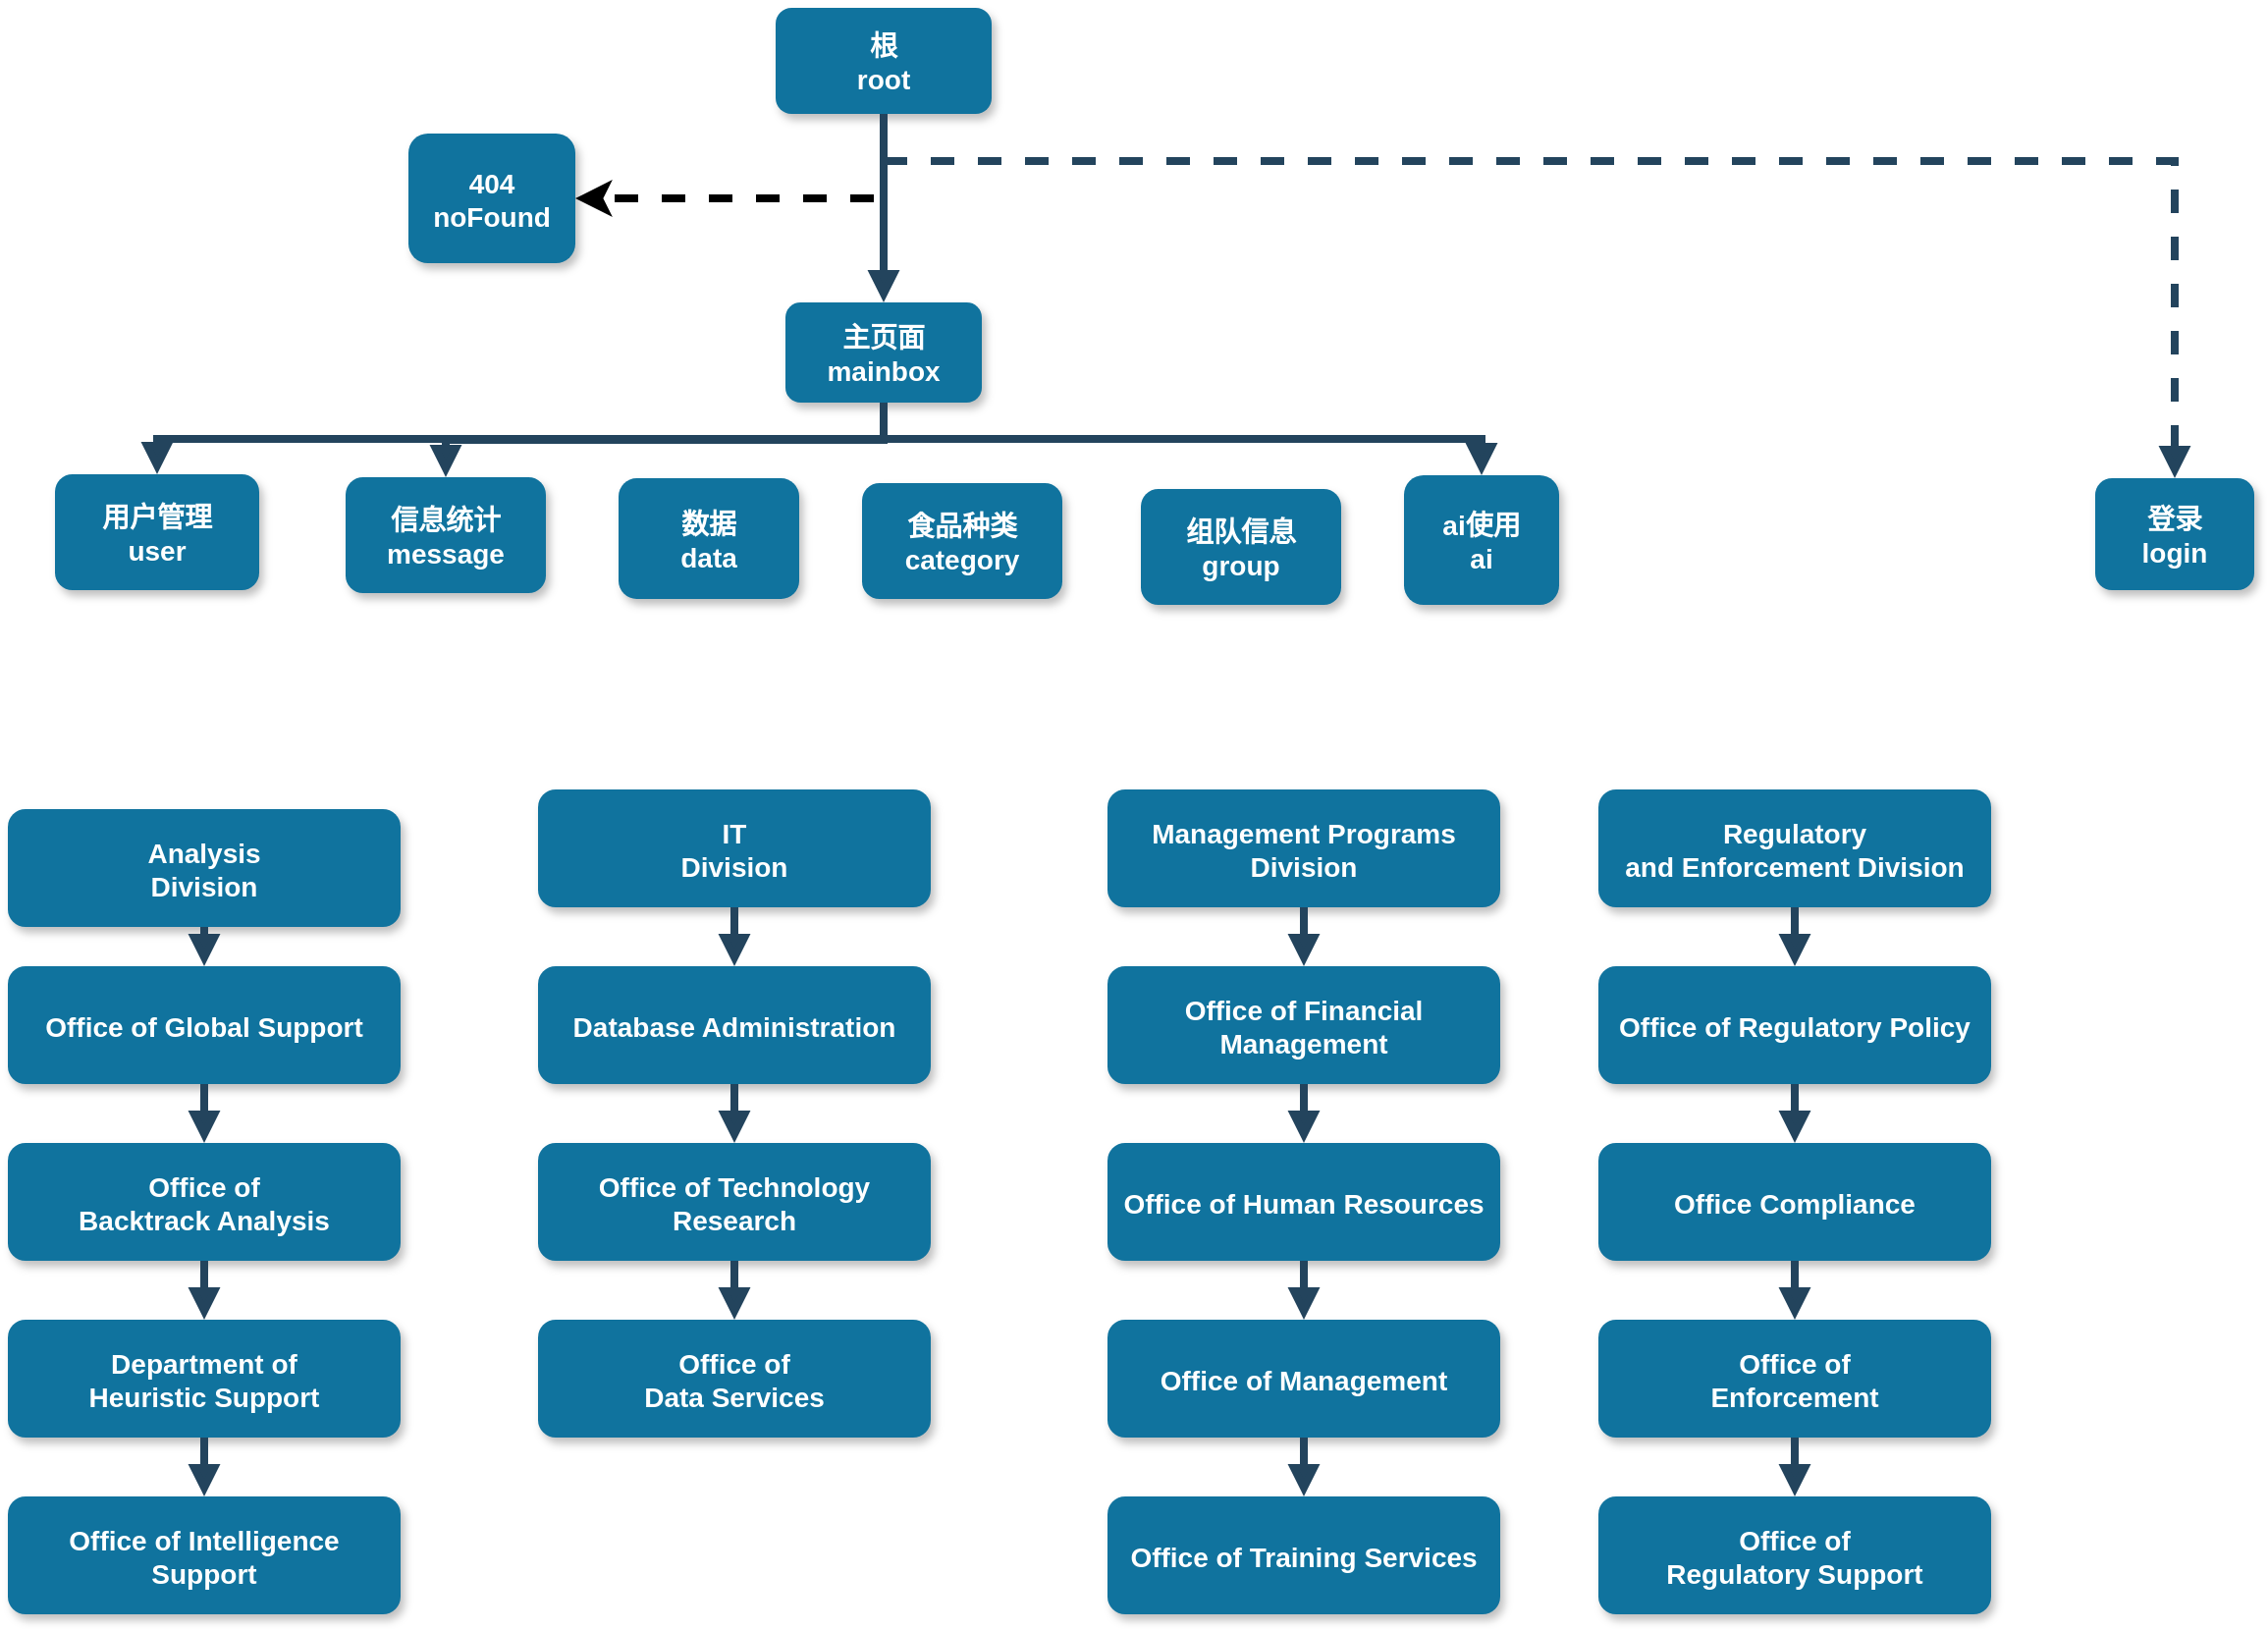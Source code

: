 <mxfile version="24.2.1" type="github">
  <diagram name="Page-1" id="k8IxIvTIii1jW4I5UCoE">
    <mxGraphModel dx="1324" dy="750" grid="0" gridSize="10" guides="1" tooltips="1" connect="1" arrows="1" fold="1" page="0" pageScale="1" pageWidth="1169" pageHeight="827" math="0" shadow="0">
      <root>
        <mxCell id="0" />
        <mxCell id="1" parent="0" />
        <mxCell id="R4IAKUROjbEG2pzpquD4-52" style="edgeStyle=orthogonalEdgeStyle;rounded=0;orthogonalLoop=1;jettySize=auto;html=1;exitX=0.5;exitY=1;exitDx=0;exitDy=0;entryX=1;entryY=0.5;entryDx=0;entryDy=0;dashed=1;strokeWidth=4;" edge="1" parent="1" source="R4IAKUROjbEG2pzpquD4-1" target="R4IAKUROjbEG2pzpquD4-50">
          <mxGeometry relative="1" as="geometry" />
        </mxCell>
        <mxCell id="R4IAKUROjbEG2pzpquD4-1" value="根&#xa;root" style="rounded=1;fillColor=#10739E;strokeColor=none;shadow=1;gradientColor=none;fontStyle=1;fontColor=#FFFFFF;fontSize=14;" vertex="1" parent="1">
          <mxGeometry x="411" y="32" width="110" height="54" as="geometry" />
        </mxCell>
        <mxCell id="R4IAKUROjbEG2pzpquD4-2" value="主页面&#xa;mainbox" style="rounded=1;fillColor=#10739E;strokeColor=none;shadow=1;gradientColor=none;fontStyle=1;fontColor=#FFFFFF;fontSize=14;" vertex="1" parent="1">
          <mxGeometry x="416" y="182" width="100" height="51" as="geometry" />
        </mxCell>
        <mxCell id="R4IAKUROjbEG2pzpquD4-3" value="用户管理&#xa;user" style="rounded=1;fillColor=#10739E;strokeColor=none;shadow=1;gradientColor=none;fontStyle=1;fontColor=#FFFFFF;fontSize=14;" vertex="1" parent="1">
          <mxGeometry x="44" y="269.5" width="104" height="59" as="geometry" />
        </mxCell>
        <mxCell id="R4IAKUROjbEG2pzpquD4-4" value="信息统计&#xa;message" style="rounded=1;fillColor=#10739E;strokeColor=none;shadow=1;gradientColor=none;fontStyle=1;fontColor=#FFFFFF;fontSize=14;" vertex="1" parent="1">
          <mxGeometry x="192" y="271" width="102" height="59" as="geometry" />
        </mxCell>
        <mxCell id="R4IAKUROjbEG2pzpquD4-5" value="ai使用&#xa;ai" style="rounded=1;fillColor=#10739E;strokeColor=none;shadow=1;gradientColor=none;fontStyle=1;fontColor=#FFFFFF;fontSize=14;" vertex="1" parent="1">
          <mxGeometry x="731" y="270" width="79" height="66" as="geometry" />
        </mxCell>
        <mxCell id="R4IAKUROjbEG2pzpquD4-6" value="登录&#xa;login" style="rounded=1;fillColor=#10739E;strokeColor=none;shadow=1;gradientColor=none;fontStyle=1;fontColor=#FFFFFF;fontSize=14;" vertex="1" parent="1">
          <mxGeometry x="1083" y="271.5" width="81" height="57" as="geometry" />
        </mxCell>
        <mxCell id="R4IAKUROjbEG2pzpquD4-7" value="Analysis &#xa;Division" style="rounded=1;fillColor=#10739E;strokeColor=none;shadow=1;gradientColor=none;fontStyle=1;fontColor=#FFFFFF;fontSize=14;" vertex="1" parent="1">
          <mxGeometry x="20" y="440" width="200" height="60" as="geometry" />
        </mxCell>
        <mxCell id="R4IAKUROjbEG2pzpquD4-8" value="Office of Global Support" style="rounded=1;fillColor=#10739E;strokeColor=none;shadow=1;gradientColor=none;fontStyle=1;fontColor=#FFFFFF;fontSize=14;" vertex="1" parent="1">
          <mxGeometry x="20" y="520" width="200" height="60" as="geometry" />
        </mxCell>
        <mxCell id="R4IAKUROjbEG2pzpquD4-9" value="Office of &#xa;Backtrack Analysis" style="rounded=1;fillColor=#10739E;strokeColor=none;shadow=1;gradientColor=none;fontStyle=1;fontColor=#FFFFFF;fontSize=14;" vertex="1" parent="1">
          <mxGeometry x="20" y="610" width="200" height="60" as="geometry" />
        </mxCell>
        <mxCell id="R4IAKUROjbEG2pzpquD4-10" value="Department of &#xa;Heuristic Support" style="rounded=1;fillColor=#10739E;strokeColor=none;shadow=1;gradientColor=none;fontStyle=1;fontColor=#FFFFFF;fontSize=14;" vertex="1" parent="1">
          <mxGeometry x="20" y="700" width="200" height="60" as="geometry" />
        </mxCell>
        <mxCell id="R4IAKUROjbEG2pzpquD4-11" value="Office of Intelligence &#xa;Support" style="rounded=1;fillColor=#10739E;strokeColor=none;shadow=1;gradientColor=none;fontStyle=1;fontColor=#FFFFFF;fontSize=14;" vertex="1" parent="1">
          <mxGeometry x="20" y="790" width="200" height="60" as="geometry" />
        </mxCell>
        <mxCell id="R4IAKUROjbEG2pzpquD4-12" value="IT&#xa;Division" style="rounded=1;fillColor=#10739E;strokeColor=none;shadow=1;gradientColor=none;fontStyle=1;fontColor=#FFFFFF;fontSize=14;" vertex="1" parent="1">
          <mxGeometry x="290" y="430" width="200" height="60" as="geometry" />
        </mxCell>
        <mxCell id="R4IAKUROjbEG2pzpquD4-13" value="Database Administration" style="rounded=1;fillColor=#10739E;strokeColor=none;shadow=1;gradientColor=none;fontStyle=1;fontColor=#FFFFFF;fontSize=14;" vertex="1" parent="1">
          <mxGeometry x="290" y="520" width="200" height="60" as="geometry" />
        </mxCell>
        <mxCell id="R4IAKUROjbEG2pzpquD4-14" value="Office of Technology &#xa;Research" style="rounded=1;fillColor=#10739E;strokeColor=none;shadow=1;gradientColor=none;fontStyle=1;fontColor=#FFFFFF;fontSize=14;" vertex="1" parent="1">
          <mxGeometry x="290" y="610" width="200" height="60" as="geometry" />
        </mxCell>
        <mxCell id="R4IAKUROjbEG2pzpquD4-15" value="Office of&#xa;Data Services" style="rounded=1;fillColor=#10739E;strokeColor=none;shadow=1;gradientColor=none;fontStyle=1;fontColor=#FFFFFF;fontSize=14;" vertex="1" parent="1">
          <mxGeometry x="290" y="700" width="200" height="60" as="geometry" />
        </mxCell>
        <mxCell id="R4IAKUROjbEG2pzpquD4-16" value="Management Programs &#xa;Division" style="rounded=1;fillColor=#10739E;strokeColor=none;shadow=1;gradientColor=none;fontStyle=1;fontColor=#FFFFFF;fontSize=14;" vertex="1" parent="1">
          <mxGeometry x="580" y="430" width="200" height="60" as="geometry" />
        </mxCell>
        <mxCell id="R4IAKUROjbEG2pzpquD4-17" value="Office of Financial &#xa;Management" style="rounded=1;fillColor=#10739E;strokeColor=none;shadow=1;gradientColor=none;fontStyle=1;fontColor=#FFFFFF;fontSize=14;" vertex="1" parent="1">
          <mxGeometry x="580" y="520" width="200" height="60" as="geometry" />
        </mxCell>
        <mxCell id="R4IAKUROjbEG2pzpquD4-18" value="Office of Human Resources" style="rounded=1;fillColor=#10739E;strokeColor=none;shadow=1;gradientColor=none;fontStyle=1;fontColor=#FFFFFF;fontSize=14;" vertex="1" parent="1">
          <mxGeometry x="580" y="610" width="200" height="60" as="geometry" />
        </mxCell>
        <mxCell id="R4IAKUROjbEG2pzpquD4-19" value="Office of Management " style="rounded=1;fillColor=#10739E;strokeColor=none;shadow=1;gradientColor=none;fontStyle=1;fontColor=#FFFFFF;fontSize=14;" vertex="1" parent="1">
          <mxGeometry x="580" y="700" width="200" height="60" as="geometry" />
        </mxCell>
        <mxCell id="R4IAKUROjbEG2pzpquD4-20" value="Office of Training Services" style="rounded=1;fillColor=#10739E;strokeColor=none;shadow=1;gradientColor=none;fontStyle=1;fontColor=#FFFFFF;fontSize=14;" vertex="1" parent="1">
          <mxGeometry x="580" y="790" width="200" height="60" as="geometry" />
        </mxCell>
        <mxCell id="R4IAKUROjbEG2pzpquD4-21" value="Regulatory &#xa;and Enforcement Division" style="rounded=1;fillColor=#10739E;strokeColor=none;shadow=1;gradientColor=none;fontStyle=1;fontColor=#FFFFFF;fontSize=14;" vertex="1" parent="1">
          <mxGeometry x="830" y="430" width="200" height="60" as="geometry" />
        </mxCell>
        <mxCell id="R4IAKUROjbEG2pzpquD4-22" value="Office of Regulatory Policy" style="rounded=1;fillColor=#10739E;strokeColor=none;shadow=1;gradientColor=none;fontStyle=1;fontColor=#FFFFFF;fontSize=14;" vertex="1" parent="1">
          <mxGeometry x="830" y="520" width="200" height="60" as="geometry" />
        </mxCell>
        <mxCell id="R4IAKUROjbEG2pzpquD4-23" value="Office Compliance" style="rounded=1;fillColor=#10739E;strokeColor=none;shadow=1;gradientColor=none;fontStyle=1;fontColor=#FFFFFF;fontSize=14;" vertex="1" parent="1">
          <mxGeometry x="830" y="610" width="200" height="60" as="geometry" />
        </mxCell>
        <mxCell id="R4IAKUROjbEG2pzpquD4-24" value="Office of &#xa;Enforcement" style="rounded=1;fillColor=#10739E;strokeColor=none;shadow=1;gradientColor=none;fontStyle=1;fontColor=#FFFFFF;fontSize=14;" vertex="1" parent="1">
          <mxGeometry x="830" y="700" width="200" height="60" as="geometry" />
        </mxCell>
        <mxCell id="R4IAKUROjbEG2pzpquD4-25" value="Office of&#xa; Regulatory Support" style="rounded=1;fillColor=#10739E;strokeColor=none;shadow=1;gradientColor=none;fontStyle=1;fontColor=#FFFFFF;fontSize=14;" vertex="1" parent="1">
          <mxGeometry x="830" y="790" width="200" height="60" as="geometry" />
        </mxCell>
        <mxCell id="R4IAKUROjbEG2pzpquD4-26" value="" style="edgeStyle=elbowEdgeStyle;elbow=vertical;strokeWidth=4;endArrow=block;endFill=1;fontStyle=1;strokeColor=#23445D;rounded=0;" edge="1" parent="1" source="R4IAKUROjbEG2pzpquD4-1" target="R4IAKUROjbEG2pzpquD4-2">
          <mxGeometry x="22" y="165.5" width="100" height="100" as="geometry">
            <mxPoint x="-240" y="80" as="sourcePoint" />
            <mxPoint x="-140" y="-20" as="targetPoint" />
          </mxGeometry>
        </mxCell>
        <mxCell id="R4IAKUROjbEG2pzpquD4-27" value="" style="edgeStyle=elbowEdgeStyle;elbow=vertical;strokeWidth=4;endArrow=block;endFill=1;fontStyle=1;strokeColor=#23445D;rounded=0;" edge="1" parent="1" source="R4IAKUROjbEG2pzpquD4-2" target="R4IAKUROjbEG2pzpquD4-4">
          <mxGeometry x="22" y="165.5" width="100" height="100" as="geometry">
            <mxPoint x="-240" y="80" as="sourcePoint" />
            <mxPoint x="-140" y="-20" as="targetPoint" />
          </mxGeometry>
        </mxCell>
        <mxCell id="R4IAKUROjbEG2pzpquD4-28" value="" style="edgeStyle=elbowEdgeStyle;elbow=vertical;strokeWidth=4;endArrow=block;endFill=1;fontStyle=1;strokeColor=#23445D;rounded=0;" edge="1" parent="1" source="R4IAKUROjbEG2pzpquD4-2" target="R4IAKUROjbEG2pzpquD4-3">
          <mxGeometry x="22" y="165.5" width="100" height="100" as="geometry">
            <mxPoint x="-240" y="80" as="sourcePoint" />
            <mxPoint x="-140" y="-20" as="targetPoint" />
          </mxGeometry>
        </mxCell>
        <mxCell id="R4IAKUROjbEG2pzpquD4-29" value="" style="edgeStyle=elbowEdgeStyle;elbow=vertical;strokeWidth=4;endArrow=block;endFill=1;fontStyle=1;strokeColor=#23445D;rounded=0;" edge="1" parent="1" source="R4IAKUROjbEG2pzpquD4-2" target="R4IAKUROjbEG2pzpquD4-5">
          <mxGeometry x="22" y="165.5" width="100" height="100" as="geometry">
            <mxPoint x="-240" y="80" as="sourcePoint" />
            <mxPoint x="-140" y="-20" as="targetPoint" />
          </mxGeometry>
        </mxCell>
        <mxCell id="R4IAKUROjbEG2pzpquD4-30" value="" style="edgeStyle=elbowEdgeStyle;elbow=vertical;strokeWidth=4;endArrow=block;endFill=1;fontStyle=1;dashed=1;strokeColor=#23445D;rounded=0;" edge="1" parent="1" source="R4IAKUROjbEG2pzpquD4-1" target="R4IAKUROjbEG2pzpquD4-6">
          <mxGeometry x="22" y="165.5" width="100" height="100" as="geometry">
            <mxPoint x="-240" y="80" as="sourcePoint" />
            <mxPoint x="-140" y="-20" as="targetPoint" />
            <Array as="points">
              <mxPoint x="800" y="110" />
            </Array>
          </mxGeometry>
        </mxCell>
        <mxCell id="R4IAKUROjbEG2pzpquD4-33" value="" style="edgeStyle=elbowEdgeStyle;elbow=vertical;strokeWidth=4;endArrow=block;endFill=1;fontStyle=1;strokeColor=#23445D;rounded=0;" edge="1" parent="1" source="R4IAKUROjbEG2pzpquD4-7" target="R4IAKUROjbEG2pzpquD4-8">
          <mxGeometry x="62" y="165.5" width="100" height="100" as="geometry">
            <mxPoint x="-200" y="80" as="sourcePoint" />
            <mxPoint x="-100" y="-20" as="targetPoint" />
          </mxGeometry>
        </mxCell>
        <mxCell id="R4IAKUROjbEG2pzpquD4-34" value="" style="edgeStyle=elbowEdgeStyle;elbow=vertical;strokeWidth=4;endArrow=block;endFill=1;fontStyle=1;strokeColor=#23445D;rounded=0;" edge="1" parent="1" source="R4IAKUROjbEG2pzpquD4-8" target="R4IAKUROjbEG2pzpquD4-9">
          <mxGeometry x="62" y="175.5" width="100" height="100" as="geometry">
            <mxPoint x="-200" y="90" as="sourcePoint" />
            <mxPoint x="-100" y="-10" as="targetPoint" />
          </mxGeometry>
        </mxCell>
        <mxCell id="R4IAKUROjbEG2pzpquD4-35" value="" style="edgeStyle=elbowEdgeStyle;elbow=vertical;strokeWidth=4;endArrow=block;endFill=1;fontStyle=1;strokeColor=#23445D;rounded=0;" edge="1" parent="1" source="R4IAKUROjbEG2pzpquD4-9" target="R4IAKUROjbEG2pzpquD4-10">
          <mxGeometry x="62" y="185.5" width="100" height="100" as="geometry">
            <mxPoint x="-200" y="100" as="sourcePoint" />
            <mxPoint x="-100" as="targetPoint" />
          </mxGeometry>
        </mxCell>
        <mxCell id="R4IAKUROjbEG2pzpquD4-36" value="" style="edgeStyle=elbowEdgeStyle;elbow=vertical;strokeWidth=4;endArrow=block;endFill=1;fontStyle=1;strokeColor=#23445D;rounded=0;" edge="1" parent="1" source="R4IAKUROjbEG2pzpquD4-10" target="R4IAKUROjbEG2pzpquD4-11">
          <mxGeometry x="62" y="195.5" width="100" height="100" as="geometry">
            <mxPoint x="-200" y="110" as="sourcePoint" />
            <mxPoint x="-100" y="10" as="targetPoint" />
          </mxGeometry>
        </mxCell>
        <mxCell id="R4IAKUROjbEG2pzpquD4-37" value="" style="edgeStyle=elbowEdgeStyle;elbow=vertical;strokeWidth=4;endArrow=block;endFill=1;fontStyle=1;strokeColor=#23445D;rounded=0;" edge="1" parent="1" source="R4IAKUROjbEG2pzpquD4-12" target="R4IAKUROjbEG2pzpquD4-13">
          <mxGeometry x="62" y="165.5" width="100" height="100" as="geometry">
            <mxPoint x="-200" y="80" as="sourcePoint" />
            <mxPoint x="-100" y="-20" as="targetPoint" />
          </mxGeometry>
        </mxCell>
        <mxCell id="R4IAKUROjbEG2pzpquD4-38" value="" style="edgeStyle=elbowEdgeStyle;elbow=vertical;strokeWidth=4;endArrow=block;endFill=1;fontStyle=1;strokeColor=#23445D;rounded=0;" edge="1" parent="1" source="R4IAKUROjbEG2pzpquD4-13" target="R4IAKUROjbEG2pzpquD4-14">
          <mxGeometry x="62" y="175.5" width="100" height="100" as="geometry">
            <mxPoint x="-200" y="90" as="sourcePoint" />
            <mxPoint x="-100" y="-10" as="targetPoint" />
          </mxGeometry>
        </mxCell>
        <mxCell id="R4IAKUROjbEG2pzpquD4-39" value="" style="edgeStyle=elbowEdgeStyle;elbow=vertical;strokeWidth=4;endArrow=block;endFill=1;fontStyle=1;strokeColor=#23445D;rounded=0;" edge="1" parent="1" source="R4IAKUROjbEG2pzpquD4-14" target="R4IAKUROjbEG2pzpquD4-15">
          <mxGeometry x="62" y="185.5" width="100" height="100" as="geometry">
            <mxPoint x="-200" y="100" as="sourcePoint" />
            <mxPoint x="-100" as="targetPoint" />
          </mxGeometry>
        </mxCell>
        <mxCell id="R4IAKUROjbEG2pzpquD4-40" value="" style="edgeStyle=elbowEdgeStyle;elbow=vertical;strokeWidth=4;endArrow=block;endFill=1;fontStyle=1;strokeColor=#23445D;rounded=0;" edge="1" parent="1" source="R4IAKUROjbEG2pzpquD4-16" target="R4IAKUROjbEG2pzpquD4-17">
          <mxGeometry x="72" y="165.5" width="100" height="100" as="geometry">
            <mxPoint x="-190" y="80" as="sourcePoint" />
            <mxPoint x="-90" y="-20" as="targetPoint" />
          </mxGeometry>
        </mxCell>
        <mxCell id="R4IAKUROjbEG2pzpquD4-41" value="" style="edgeStyle=elbowEdgeStyle;elbow=vertical;strokeWidth=4;endArrow=block;endFill=1;fontStyle=1;strokeColor=#23445D;rounded=0;" edge="1" parent="1" source="R4IAKUROjbEG2pzpquD4-17" target="R4IAKUROjbEG2pzpquD4-18">
          <mxGeometry x="72" y="175.5" width="100" height="100" as="geometry">
            <mxPoint x="-190" y="90" as="sourcePoint" />
            <mxPoint x="-90" y="-10" as="targetPoint" />
          </mxGeometry>
        </mxCell>
        <mxCell id="R4IAKUROjbEG2pzpquD4-42" value="" style="edgeStyle=elbowEdgeStyle;elbow=vertical;strokeWidth=4;endArrow=block;endFill=1;fontStyle=1;strokeColor=#23445D;rounded=0;" edge="1" parent="1" source="R4IAKUROjbEG2pzpquD4-18" target="R4IAKUROjbEG2pzpquD4-19">
          <mxGeometry x="72" y="185.5" width="100" height="100" as="geometry">
            <mxPoint x="-190" y="100" as="sourcePoint" />
            <mxPoint x="-90" as="targetPoint" />
          </mxGeometry>
        </mxCell>
        <mxCell id="R4IAKUROjbEG2pzpquD4-43" value="" style="edgeStyle=elbowEdgeStyle;elbow=vertical;strokeWidth=4;endArrow=block;endFill=1;fontStyle=1;strokeColor=#23445D;rounded=0;" edge="1" parent="1" source="R4IAKUROjbEG2pzpquD4-19" target="R4IAKUROjbEG2pzpquD4-20">
          <mxGeometry x="72" y="195.5" width="100" height="100" as="geometry">
            <mxPoint x="-190" y="110" as="sourcePoint" />
            <mxPoint x="-90" y="10" as="targetPoint" />
          </mxGeometry>
        </mxCell>
        <mxCell id="R4IAKUROjbEG2pzpquD4-44" value="" style="edgeStyle=elbowEdgeStyle;elbow=vertical;strokeWidth=4;endArrow=block;endFill=1;fontStyle=1;strokeColor=#23445D;rounded=0;" edge="1" parent="1" source="R4IAKUROjbEG2pzpquD4-21" target="R4IAKUROjbEG2pzpquD4-22">
          <mxGeometry x="72" y="165.5" width="100" height="100" as="geometry">
            <mxPoint x="-190" y="80" as="sourcePoint" />
            <mxPoint x="-90" y="-20" as="targetPoint" />
          </mxGeometry>
        </mxCell>
        <mxCell id="R4IAKUROjbEG2pzpquD4-45" value="" style="edgeStyle=elbowEdgeStyle;elbow=vertical;strokeWidth=4;endArrow=block;endFill=1;fontStyle=1;strokeColor=#23445D;rounded=0;" edge="1" parent="1" source="R4IAKUROjbEG2pzpquD4-22" target="R4IAKUROjbEG2pzpquD4-23">
          <mxGeometry x="72" y="175.5" width="100" height="100" as="geometry">
            <mxPoint x="-190" y="90" as="sourcePoint" />
            <mxPoint x="-90" y="-10" as="targetPoint" />
          </mxGeometry>
        </mxCell>
        <mxCell id="R4IAKUROjbEG2pzpquD4-46" value="" style="edgeStyle=elbowEdgeStyle;elbow=vertical;strokeWidth=4;endArrow=block;endFill=1;fontStyle=1;strokeColor=#23445D;rounded=0;" edge="1" parent="1" source="R4IAKUROjbEG2pzpquD4-23" target="R4IAKUROjbEG2pzpquD4-24">
          <mxGeometry x="72" y="185.5" width="100" height="100" as="geometry">
            <mxPoint x="-190" y="100" as="sourcePoint" />
            <mxPoint x="-90" as="targetPoint" />
          </mxGeometry>
        </mxCell>
        <mxCell id="R4IAKUROjbEG2pzpquD4-47" value="" style="edgeStyle=elbowEdgeStyle;elbow=vertical;strokeWidth=4;endArrow=block;endFill=1;fontStyle=1;strokeColor=#23445D;rounded=0;" edge="1" parent="1" source="R4IAKUROjbEG2pzpquD4-24" target="R4IAKUROjbEG2pzpquD4-25">
          <mxGeometry x="72" y="195.5" width="100" height="100" as="geometry">
            <mxPoint x="-190" y="110" as="sourcePoint" />
            <mxPoint x="-90" y="10" as="targetPoint" />
          </mxGeometry>
        </mxCell>
        <mxCell id="R4IAKUROjbEG2pzpquD4-50" value="404&#xa;noFound" style="rounded=1;fillColor=#10739E;strokeColor=none;shadow=1;gradientColor=none;fontStyle=1;fontColor=#FFFFFF;fontSize=14;" vertex="1" parent="1">
          <mxGeometry x="224" y="96" width="85" height="66" as="geometry" />
        </mxCell>
        <mxCell id="R4IAKUROjbEG2pzpquD4-53" value="数据&#xa;data" style="rounded=1;fillColor=#10739E;strokeColor=none;shadow=1;gradientColor=none;fontStyle=1;fontColor=#FFFFFF;fontSize=14;" vertex="1" parent="1">
          <mxGeometry x="331" y="271.5" width="92" height="61.5" as="geometry" />
        </mxCell>
        <mxCell id="R4IAKUROjbEG2pzpquD4-54" value="食品种类&#xa;category" style="rounded=1;fillColor=#10739E;strokeColor=none;shadow=1;gradientColor=none;fontStyle=1;fontColor=#FFFFFF;fontSize=14;" vertex="1" parent="1">
          <mxGeometry x="455" y="274" width="102" height="59" as="geometry" />
        </mxCell>
        <mxCell id="R4IAKUROjbEG2pzpquD4-55" value="组队信息&#xa;group" style="rounded=1;fillColor=#10739E;strokeColor=none;shadow=1;gradientColor=none;fontStyle=1;fontColor=#FFFFFF;fontSize=14;" vertex="1" parent="1">
          <mxGeometry x="597" y="277" width="102" height="59" as="geometry" />
        </mxCell>
      </root>
    </mxGraphModel>
  </diagram>
</mxfile>
